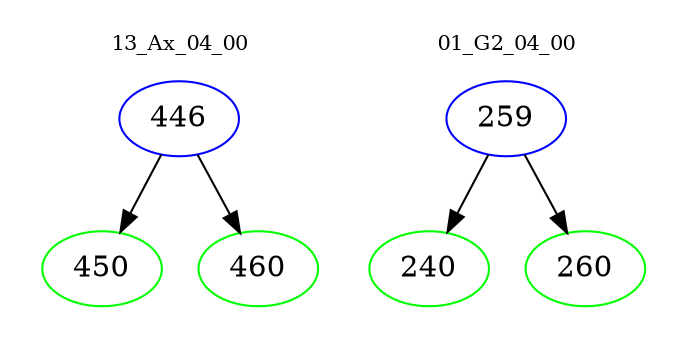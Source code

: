 digraph{
subgraph cluster_0 {
color = white
label = "13_Ax_04_00";
fontsize=10;
T0_446 [label="446", color="blue"]
T0_446 -> T0_450 [color="black"]
T0_450 [label="450", color="green"]
T0_446 -> T0_460 [color="black"]
T0_460 [label="460", color="green"]
}
subgraph cluster_1 {
color = white
label = "01_G2_04_00";
fontsize=10;
T1_259 [label="259", color="blue"]
T1_259 -> T1_240 [color="black"]
T1_240 [label="240", color="green"]
T1_259 -> T1_260 [color="black"]
T1_260 [label="260", color="green"]
}
}
